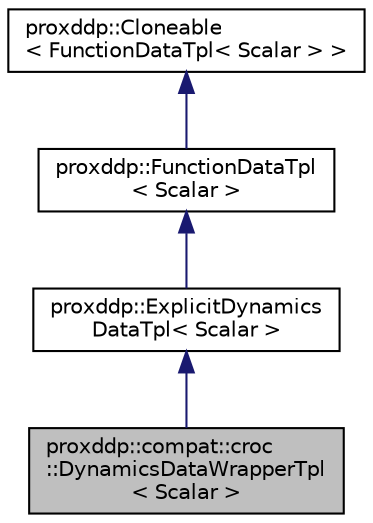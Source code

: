 digraph "proxddp::compat::croc::DynamicsDataWrapperTpl&lt; Scalar &gt;"
{
 // LATEX_PDF_SIZE
  bgcolor="transparent";
  edge [fontname="Helvetica",fontsize="10",labelfontname="Helvetica",labelfontsize="10"];
  node [fontname="Helvetica",fontsize="10",shape=record];
  Node1 [label="proxddp::compat::croc\l::DynamicsDataWrapperTpl\l\< Scalar \>",height=0.2,width=0.4,color="black", fillcolor="grey75", style="filled", fontcolor="black",tooltip=" "];
  Node2 -> Node1 [dir="back",color="midnightblue",fontsize="10",style="solid",fontname="Helvetica"];
  Node2 [label="proxddp::ExplicitDynamics\lDataTpl\< Scalar \>",height=0.2,width=0.4,color="black",URL="$structproxddp_1_1ExplicitDynamicsDataTpl.html",tooltip=" "];
  Node3 -> Node2 [dir="back",color="midnightblue",fontsize="10",style="solid",fontname="Helvetica"];
  Node3 [label="proxddp::FunctionDataTpl\l\< Scalar \>",height=0.2,width=0.4,color="black",URL="$structproxddp_1_1FunctionDataTpl.html",tooltip=" "];
  Node4 -> Node3 [dir="back",color="midnightblue",fontsize="10",style="solid",fontname="Helvetica"];
  Node4 [label="proxddp::Cloneable\l\< FunctionDataTpl\< Scalar \> \>",height=0.2,width=0.4,color="black",URL="$structproxddp_1_1Cloneable.html",tooltip=" "];
}
